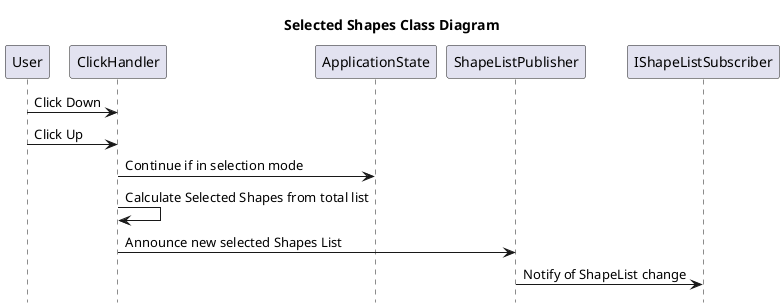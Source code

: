 @startuml Shape List Observer sequence diagram
title Selected Shapes Class Diagram
hide footbox

User -> ClickHandler : Click Down
User -> ClickHandler : Click Up
ClickHandler -> ApplicationState : Continue if in selection mode
ClickHandler -> ClickHandler: Calculate Selected Shapes from total list
ClickHandler -> ShapeListPublisher: Announce new selected Shapes List 
ShapeListPublisher -> IShapeListSubscriber: Notify of ShapeList change

@enduml
